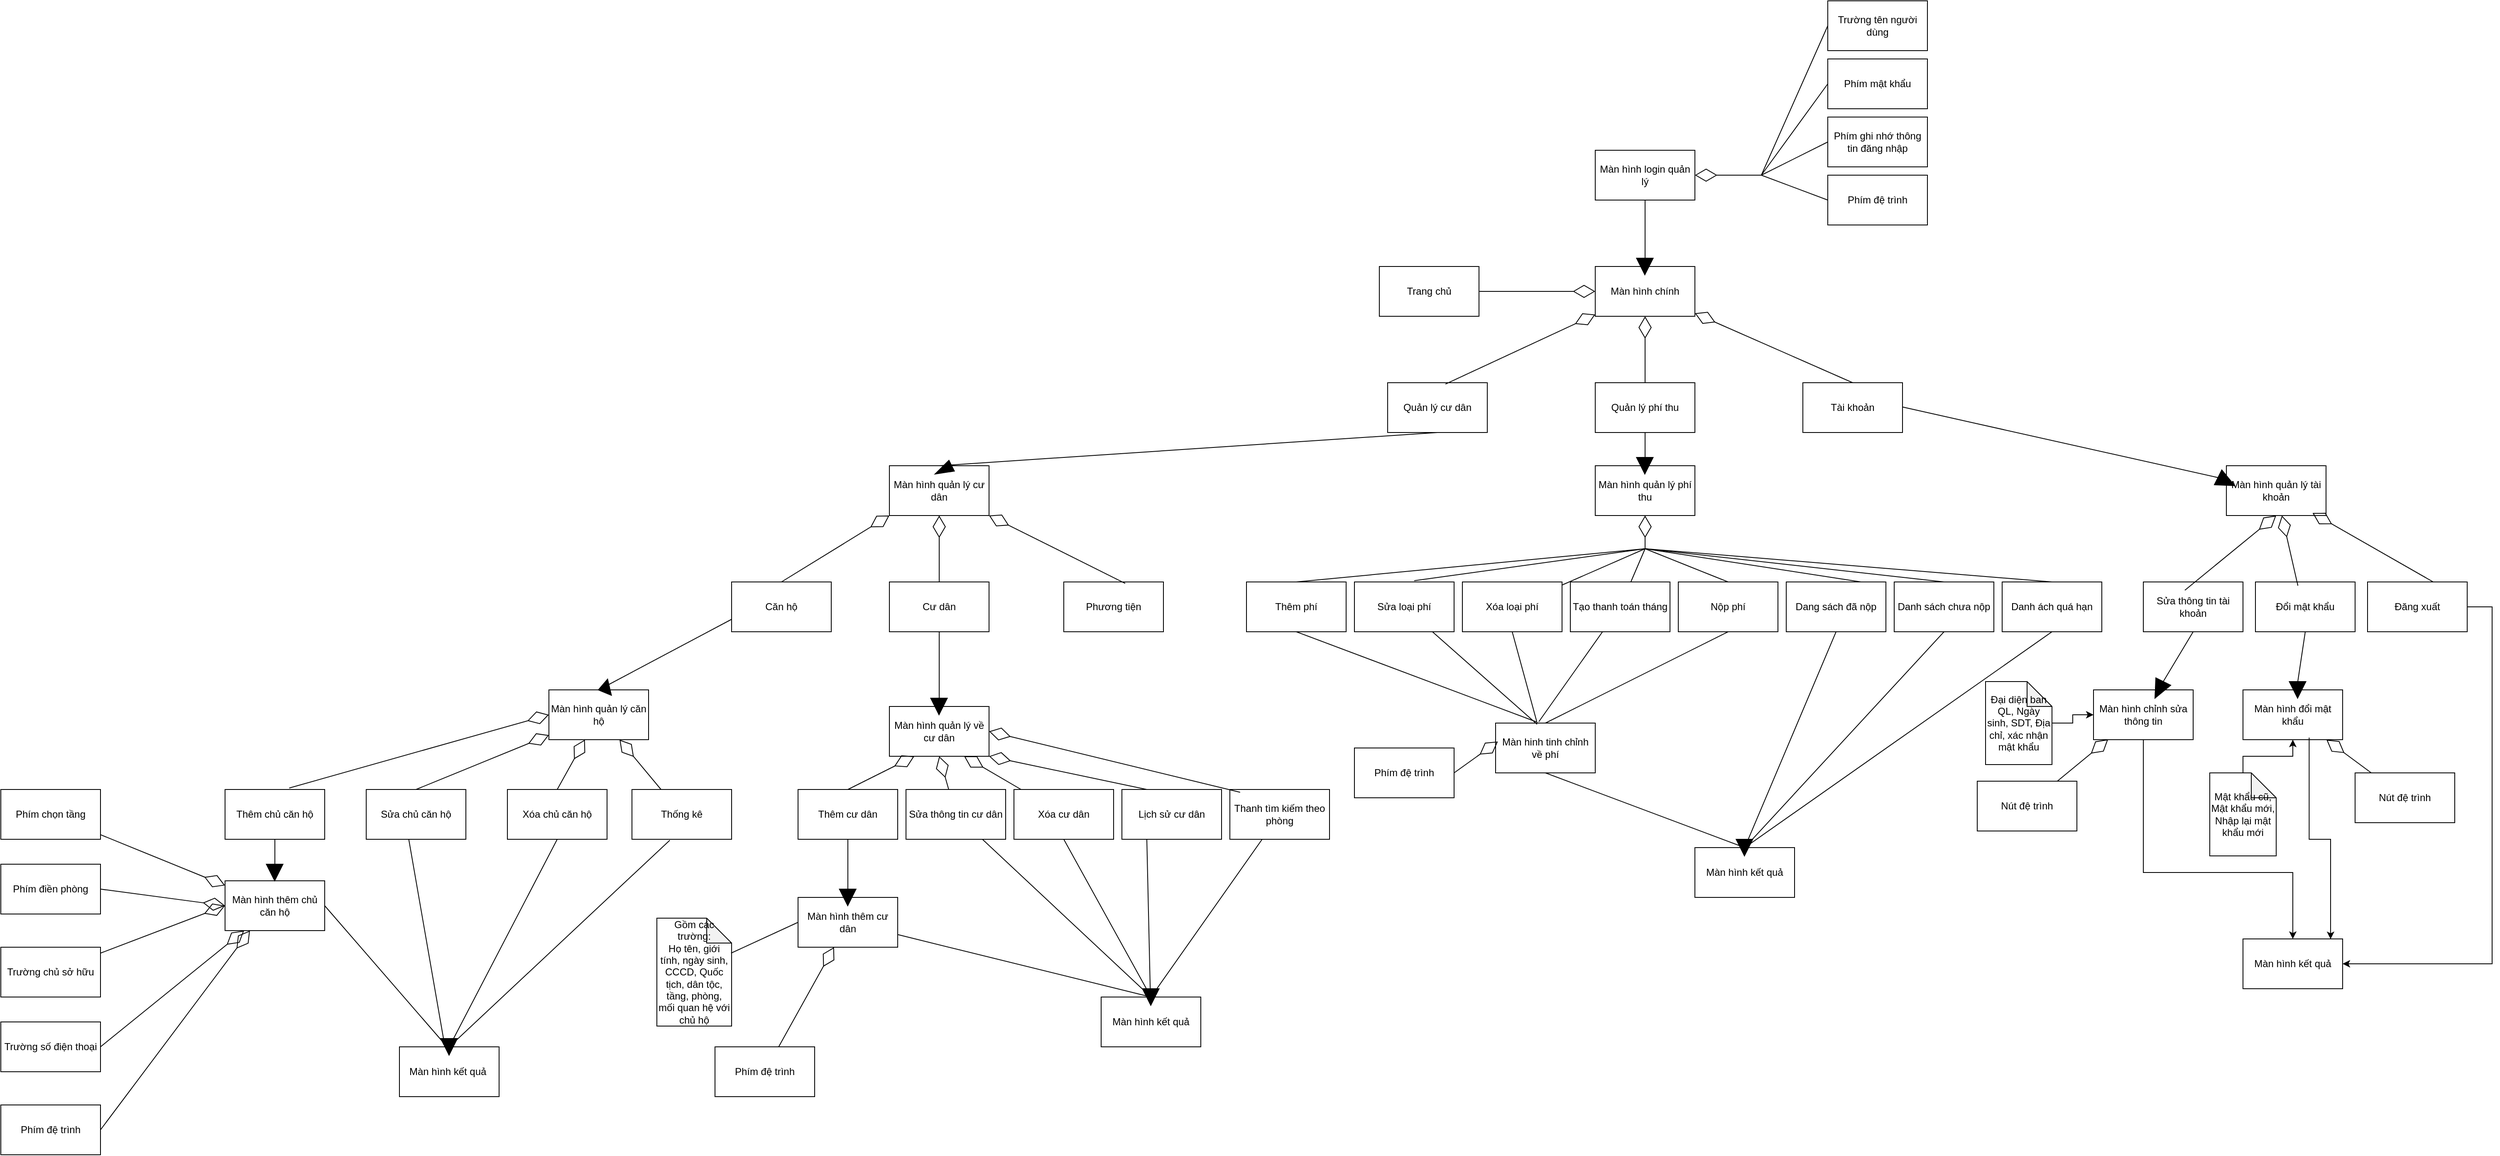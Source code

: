 <mxfile version="25.0.1">
  <diagram name="Page-1" id="_yQg8-YGSPji1siLad5q">
    <mxGraphModel dx="5110" dy="1970" grid="1" gridSize="10" guides="1" tooltips="1" connect="1" arrows="1" fold="1" page="1" pageScale="1" pageWidth="850" pageHeight="1100" math="0" shadow="0">
      <root>
        <mxCell id="0" />
        <mxCell id="1" parent="0" />
        <mxCell id="z3CWTd6XupPuIermQgRI-1" value="Màn hình login quản lý" style="rounded=0;whiteSpace=wrap;html=1;" parent="1" vertex="1">
          <mxGeometry x="360" y="260" width="120" height="60" as="geometry" />
        </mxCell>
        <mxCell id="z3CWTd6XupPuIermQgRI-2" value="" style="endArrow=diamondThin;endFill=0;endSize=24;html=1;rounded=0;entryX=1;entryY=0.5;entryDx=0;entryDy=0;" parent="1" target="z3CWTd6XupPuIermQgRI-1" edge="1">
          <mxGeometry width="160" relative="1" as="geometry">
            <mxPoint x="560" y="290" as="sourcePoint" />
            <mxPoint x="630" y="200" as="targetPoint" />
          </mxGeometry>
        </mxCell>
        <mxCell id="z3CWTd6XupPuIermQgRI-7" value="Trường tên người dùng" style="rounded=0;whiteSpace=wrap;html=1;" parent="1" vertex="1">
          <mxGeometry x="640" y="80" width="120" height="60" as="geometry" />
        </mxCell>
        <mxCell id="z3CWTd6XupPuIermQgRI-8" value="Phím mật khẩu" style="rounded=0;whiteSpace=wrap;html=1;" parent="1" vertex="1">
          <mxGeometry x="640" y="150" width="120" height="60" as="geometry" />
        </mxCell>
        <mxCell id="z3CWTd6XupPuIermQgRI-9" value="Phím ghi nhớ thông tin đăng nhập" style="rounded=0;whiteSpace=wrap;html=1;" parent="1" vertex="1">
          <mxGeometry x="640" y="220" width="120" height="60" as="geometry" />
        </mxCell>
        <mxCell id="z3CWTd6XupPuIermQgRI-10" value="Phím đệ trình" style="rounded=0;whiteSpace=wrap;html=1;" parent="1" vertex="1">
          <mxGeometry x="640" y="290" width="120" height="60" as="geometry" />
        </mxCell>
        <mxCell id="z3CWTd6XupPuIermQgRI-15" value="" style="endArrow=none;html=1;rounded=0;entryX=0;entryY=0.5;entryDx=0;entryDy=0;" parent="1" target="z3CWTd6XupPuIermQgRI-8" edge="1">
          <mxGeometry relative="1" as="geometry">
            <mxPoint x="560" y="290" as="sourcePoint" />
            <mxPoint x="550" y="240" as="targetPoint" />
          </mxGeometry>
        </mxCell>
        <mxCell id="z3CWTd6XupPuIermQgRI-16" value="" style="endArrow=none;html=1;rounded=0;entryX=0;entryY=0.5;entryDx=0;entryDy=0;" parent="1" target="z3CWTd6XupPuIermQgRI-7" edge="1">
          <mxGeometry relative="1" as="geometry">
            <mxPoint x="560" y="290" as="sourcePoint" />
            <mxPoint x="600" y="169.5" as="targetPoint" />
          </mxGeometry>
        </mxCell>
        <mxCell id="z3CWTd6XupPuIermQgRI-17" value="" style="endArrow=none;html=1;rounded=0;entryX=0;entryY=0.5;entryDx=0;entryDy=0;" parent="1" target="z3CWTd6XupPuIermQgRI-9" edge="1">
          <mxGeometry relative="1" as="geometry">
            <mxPoint x="560" y="290" as="sourcePoint" />
            <mxPoint x="200" y="99.5" as="targetPoint" />
          </mxGeometry>
        </mxCell>
        <mxCell id="z3CWTd6XupPuIermQgRI-18" value="" style="endArrow=none;html=1;rounded=0;entryX=0;entryY=0.5;entryDx=0;entryDy=0;" parent="1" target="z3CWTd6XupPuIermQgRI-10" edge="1">
          <mxGeometry relative="1" as="geometry">
            <mxPoint x="560" y="290" as="sourcePoint" />
            <mxPoint x="210" y="109.5" as="targetPoint" />
          </mxGeometry>
        </mxCell>
        <mxCell id="z3CWTd6XupPuIermQgRI-19" value="Màn hình chính" style="rounded=0;whiteSpace=wrap;html=1;" parent="1" vertex="1">
          <mxGeometry x="360" y="400" width="120" height="60" as="geometry" />
        </mxCell>
        <mxCell id="z3CWTd6XupPuIermQgRI-20" value="" style="endArrow=none;html=1;rounded=0;entryX=0.5;entryY=0;entryDx=0;entryDy=0;exitX=0.5;exitY=1;exitDx=0;exitDy=0;" parent="1" source="z3CWTd6XupPuIermQgRI-1" target="z3CWTd6XupPuIermQgRI-19" edge="1">
          <mxGeometry relative="1" as="geometry">
            <mxPoint x="20" y="79.5" as="sourcePoint" />
            <mxPoint x="180" y="79.5" as="targetPoint" />
          </mxGeometry>
        </mxCell>
        <mxCell id="z3CWTd6XupPuIermQgRI-21" value="" style="shape=mxgraph.arrows2.wedgeArrow;html=1;bendable=0;startWidth=10;fillColor=strokeColor;defaultFillColor=invert;defaultGradientColor=invert;rounded=0;entryX=0.333;entryY=0;entryDx=0;entryDy=0;entryPerimeter=0;" parent="1" edge="1">
          <mxGeometry width="100" height="100" relative="1" as="geometry">
            <mxPoint x="419.74" y="390" as="sourcePoint" />
            <mxPoint x="419.7" y="410.0" as="targetPoint" />
          </mxGeometry>
        </mxCell>
        <mxCell id="z3CWTd6XupPuIermQgRI-23" value="Quản lý cư dân" style="rounded=0;whiteSpace=wrap;html=1;" parent="1" vertex="1">
          <mxGeometry x="110" y="540" width="120" height="60" as="geometry" />
        </mxCell>
        <mxCell id="z3CWTd6XupPuIermQgRI-24" value="Quản lý phí thu" style="rounded=0;whiteSpace=wrap;html=1;" parent="1" vertex="1">
          <mxGeometry x="360" y="540" width="120" height="60" as="geometry" />
        </mxCell>
        <mxCell id="z3CWTd6XupPuIermQgRI-25" value="Trang chủ" style="rounded=0;whiteSpace=wrap;html=1;" parent="1" vertex="1">
          <mxGeometry x="100" y="400" width="120" height="60" as="geometry" />
        </mxCell>
        <mxCell id="z3CWTd6XupPuIermQgRI-26" value="Tài khoản" style="rounded=0;whiteSpace=wrap;html=1;" parent="1" vertex="1">
          <mxGeometry x="610" y="540" width="120" height="60" as="geometry" />
        </mxCell>
        <mxCell id="z3CWTd6XupPuIermQgRI-27" value="" style="endArrow=diamondThin;endFill=0;endSize=24;html=1;rounded=0;exitX=0.5;exitY=0;exitDx=0;exitDy=0;" parent="1" source="z3CWTd6XupPuIermQgRI-26" target="z3CWTd6XupPuIermQgRI-19" edge="1">
          <mxGeometry width="160" relative="1" as="geometry">
            <mxPoint x="280" y="300" as="sourcePoint" />
            <mxPoint x="200" y="300" as="targetPoint" />
          </mxGeometry>
        </mxCell>
        <mxCell id="z3CWTd6XupPuIermQgRI-28" value="" style="endArrow=diamondThin;endFill=0;endSize=24;html=1;rounded=0;" parent="1" source="z3CWTd6XupPuIermQgRI-24" target="z3CWTd6XupPuIermQgRI-19" edge="1">
          <mxGeometry width="160" relative="1" as="geometry">
            <mxPoint x="310" y="330" as="sourcePoint" />
            <mxPoint x="230" y="330" as="targetPoint" />
          </mxGeometry>
        </mxCell>
        <mxCell id="z3CWTd6XupPuIermQgRI-29" value="" style="endArrow=diamondThin;endFill=0;endSize=24;html=1;rounded=0;exitX=0.58;exitY=0.028;exitDx=0;exitDy=0;exitPerimeter=0;" parent="1" source="z3CWTd6XupPuIermQgRI-23" target="z3CWTd6XupPuIermQgRI-19" edge="1">
          <mxGeometry width="160" relative="1" as="geometry">
            <mxPoint x="350" y="500" as="sourcePoint" />
            <mxPoint x="270" y="500" as="targetPoint" />
          </mxGeometry>
        </mxCell>
        <mxCell id="z3CWTd6XupPuIermQgRI-30" value="" style="endArrow=diamondThin;endFill=0;endSize=24;html=1;rounded=0;entryX=0;entryY=0.5;entryDx=0;entryDy=0;exitX=1;exitY=0.5;exitDx=0;exitDy=0;" parent="1" source="z3CWTd6XupPuIermQgRI-25" target="z3CWTd6XupPuIermQgRI-19" edge="1">
          <mxGeometry width="160" relative="1" as="geometry">
            <mxPoint x="310" y="330" as="sourcePoint" />
            <mxPoint x="230" y="330" as="targetPoint" />
          </mxGeometry>
        </mxCell>
        <mxCell id="z3CWTd6XupPuIermQgRI-32" value="Màn hình quản lý cư dân" style="rounded=0;whiteSpace=wrap;html=1;" parent="1" vertex="1">
          <mxGeometry x="-490" y="640" width="120" height="60" as="geometry" />
        </mxCell>
        <mxCell id="z3CWTd6XupPuIermQgRI-33" value="Căn hộ" style="rounded=0;whiteSpace=wrap;html=1;" parent="1" vertex="1">
          <mxGeometry x="-680" y="780" width="120" height="60" as="geometry" />
        </mxCell>
        <mxCell id="z3CWTd6XupPuIermQgRI-34" value="" style="endArrow=none;html=1;rounded=0;exitX=0.5;exitY=1;exitDx=0;exitDy=0;entryX=0.5;entryY=0;entryDx=0;entryDy=0;" parent="1" source="z3CWTd6XupPuIermQgRI-23" target="z3CWTd6XupPuIermQgRI-32" edge="1">
          <mxGeometry relative="1" as="geometry">
            <mxPoint x="240" y="650" as="sourcePoint" />
            <mxPoint x="400" y="650" as="targetPoint" />
          </mxGeometry>
        </mxCell>
        <mxCell id="z3CWTd6XupPuIermQgRI-36" value="Cư dân" style="rounded=0;whiteSpace=wrap;html=1;" parent="1" vertex="1">
          <mxGeometry x="-490" y="780" width="120" height="60" as="geometry" />
        </mxCell>
        <mxCell id="z3CWTd6XupPuIermQgRI-37" value="Phương tiện" style="rounded=0;whiteSpace=wrap;html=1;" parent="1" vertex="1">
          <mxGeometry x="-280" y="780" width="120" height="60" as="geometry" />
        </mxCell>
        <mxCell id="z3CWTd6XupPuIermQgRI-38" value="" style="endArrow=diamondThin;endFill=0;endSize=24;html=1;rounded=0;entryX=0;entryY=1;entryDx=0;entryDy=0;exitX=0.5;exitY=0;exitDx=0;exitDy=0;" parent="1" source="z3CWTd6XupPuIermQgRI-33" target="z3CWTd6XupPuIermQgRI-32" edge="1">
          <mxGeometry width="160" relative="1" as="geometry">
            <mxPoint x="-540" y="710" as="sourcePoint" />
            <mxPoint x="-620" y="710" as="targetPoint" />
          </mxGeometry>
        </mxCell>
        <mxCell id="z3CWTd6XupPuIermQgRI-39" value="" style="endArrow=diamondThin;endFill=0;endSize=24;html=1;rounded=0;entryX=0.5;entryY=1;entryDx=0;entryDy=0;exitX=0.5;exitY=0;exitDx=0;exitDy=0;" parent="1" source="z3CWTd6XupPuIermQgRI-36" target="z3CWTd6XupPuIermQgRI-32" edge="1">
          <mxGeometry width="160" relative="1" as="geometry">
            <mxPoint x="-500" y="740" as="sourcePoint" />
            <mxPoint x="-580" y="740" as="targetPoint" />
          </mxGeometry>
        </mxCell>
        <mxCell id="z3CWTd6XupPuIermQgRI-40" value="" style="endArrow=diamondThin;endFill=0;endSize=24;html=1;rounded=0;exitX=0.617;exitY=0.03;exitDx=0;exitDy=0;exitPerimeter=0;" parent="1" source="z3CWTd6XupPuIermQgRI-37" target="z3CWTd6XupPuIermQgRI-32" edge="1">
          <mxGeometry width="160" relative="1" as="geometry">
            <mxPoint x="-250" y="740" as="sourcePoint" />
            <mxPoint x="-330" y="740" as="targetPoint" />
          </mxGeometry>
        </mxCell>
        <mxCell id="z3CWTd6XupPuIermQgRI-41" value="" style="shape=mxgraph.arrows2.wedgeArrow;html=1;bendable=0;startWidth=7.273;fillColor=strokeColor;defaultFillColor=invert;defaultGradientColor=invert;rounded=0;entryX=0.333;entryY=0;entryDx=0;entryDy=0;entryPerimeter=0;" parent="1" edge="1">
          <mxGeometry width="100" height="100" relative="1" as="geometry">
            <mxPoint x="-415" y="640" as="sourcePoint" />
            <mxPoint x="-435" y="650" as="targetPoint" />
          </mxGeometry>
        </mxCell>
        <mxCell id="z3CWTd6XupPuIermQgRI-42" value="Màn hình quản lý căn hộ" style="rounded=0;whiteSpace=wrap;html=1;" parent="1" vertex="1">
          <mxGeometry x="-900" y="910" width="120" height="60" as="geometry" />
        </mxCell>
        <mxCell id="z3CWTd6XupPuIermQgRI-43" value="" style="endArrow=none;html=1;rounded=0;entryX=0;entryY=0.75;entryDx=0;entryDy=0;exitX=0.5;exitY=0;exitDx=0;exitDy=0;" parent="1" source="z3CWTd6XupPuIermQgRI-42" target="z3CWTd6XupPuIermQgRI-33" edge="1">
          <mxGeometry relative="1" as="geometry">
            <mxPoint x="-900" y="850" as="sourcePoint" />
            <mxPoint x="-740" y="850" as="targetPoint" />
          </mxGeometry>
        </mxCell>
        <mxCell id="z3CWTd6XupPuIermQgRI-44" value="" style="shape=mxgraph.arrows2.wedgeArrow;html=1;bendable=0;startWidth=10;fillColor=strokeColor;defaultFillColor=invert;defaultGradientColor=invert;rounded=0;entryX=0.333;entryY=0;entryDx=0;entryDy=0;entryPerimeter=0;exitX=0.608;exitY=-0.053;exitDx=0;exitDy=0;exitPerimeter=0;" parent="1" edge="1" source="z3CWTd6XupPuIermQgRI-42">
          <mxGeometry width="100" height="100" relative="1" as="geometry">
            <mxPoint x="-830" y="900" as="sourcePoint" />
            <mxPoint x="-840.48" y="910" as="targetPoint" />
          </mxGeometry>
        </mxCell>
        <mxCell id="z3CWTd6XupPuIermQgRI-45" value="Thêm chủ căn hộ" style="rounded=0;whiteSpace=wrap;html=1;" parent="1" vertex="1">
          <mxGeometry x="-1290" y="1030" width="120" height="60" as="geometry" />
        </mxCell>
        <mxCell id="z3CWTd6XupPuIermQgRI-46" value="Sửa chủ căn hộ" style="rounded=0;whiteSpace=wrap;html=1;" parent="1" vertex="1">
          <mxGeometry x="-1120" y="1030" width="120" height="60" as="geometry" />
        </mxCell>
        <mxCell id="z3CWTd6XupPuIermQgRI-47" value="Xóa chủ căn hộ" style="rounded=0;whiteSpace=wrap;html=1;" parent="1" vertex="1">
          <mxGeometry x="-950" y="1030" width="120" height="60" as="geometry" />
        </mxCell>
        <mxCell id="z3CWTd6XupPuIermQgRI-48" value="Thống kê" style="rounded=0;whiteSpace=wrap;html=1;" parent="1" vertex="1">
          <mxGeometry x="-800" y="1030" width="120" height="60" as="geometry" />
        </mxCell>
        <mxCell id="z3CWTd6XupPuIermQgRI-49" value="" style="endArrow=diamondThin;endFill=0;endSize=24;html=1;rounded=0;" parent="1" source="z3CWTd6XupPuIermQgRI-48" target="z3CWTd6XupPuIermQgRI-42" edge="1">
          <mxGeometry width="160" relative="1" as="geometry">
            <mxPoint x="-960" y="820" as="sourcePoint" />
            <mxPoint x="-1040" y="820" as="targetPoint" />
          </mxGeometry>
        </mxCell>
        <mxCell id="z3CWTd6XupPuIermQgRI-50" value="" style="endArrow=diamondThin;endFill=0;endSize=24;html=1;rounded=0;exitX=0.5;exitY=0;exitDx=0;exitDy=0;" parent="1" source="z3CWTd6XupPuIermQgRI-47" target="z3CWTd6XupPuIermQgRI-42" edge="1">
          <mxGeometry width="160" relative="1" as="geometry">
            <mxPoint x="-950" y="830" as="sourcePoint" />
            <mxPoint x="-1030" y="830" as="targetPoint" />
          </mxGeometry>
        </mxCell>
        <mxCell id="z3CWTd6XupPuIermQgRI-51" value="" style="endArrow=diamondThin;endFill=0;endSize=24;html=1;rounded=0;exitX=0.5;exitY=0;exitDx=0;exitDy=0;" parent="1" source="z3CWTd6XupPuIermQgRI-46" target="z3CWTd6XupPuIermQgRI-42" edge="1">
          <mxGeometry width="160" relative="1" as="geometry">
            <mxPoint x="-940" y="840" as="sourcePoint" />
            <mxPoint x="-1000" y="880" as="targetPoint" />
          </mxGeometry>
        </mxCell>
        <mxCell id="z3CWTd6XupPuIermQgRI-52" value="" style="endArrow=diamondThin;endFill=0;endSize=24;html=1;rounded=0;entryX=0;entryY=0.5;entryDx=0;entryDy=0;exitX=0.644;exitY=-0.029;exitDx=0;exitDy=0;exitPerimeter=0;" parent="1" source="z3CWTd6XupPuIermQgRI-45" target="z3CWTd6XupPuIermQgRI-42" edge="1">
          <mxGeometry width="160" relative="1" as="geometry">
            <mxPoint x="-930" y="850" as="sourcePoint" />
            <mxPoint x="-1010" y="850" as="targetPoint" />
          </mxGeometry>
        </mxCell>
        <mxCell id="z3CWTd6XupPuIermQgRI-53" value="Màn hình kết quả&amp;nbsp;" style="rounded=0;whiteSpace=wrap;html=1;" parent="1" vertex="1">
          <mxGeometry x="-1080" y="1340" width="120" height="60" as="geometry" />
        </mxCell>
        <mxCell id="z3CWTd6XupPuIermQgRI-54" value="Màn hình thêm chủ căn hộ" style="rounded=0;whiteSpace=wrap;html=1;" parent="1" vertex="1">
          <mxGeometry x="-1290" y="1140" width="120" height="60" as="geometry" />
        </mxCell>
        <mxCell id="z3CWTd6XupPuIermQgRI-55" value="" style="endArrow=none;html=1;rounded=0;entryX=0.5;entryY=0;entryDx=0;entryDy=0;exitX=0.5;exitY=1;exitDx=0;exitDy=0;" parent="1" source="z3CWTd6XupPuIermQgRI-45" target="z3CWTd6XupPuIermQgRI-54" edge="1">
          <mxGeometry relative="1" as="geometry">
            <mxPoint x="-1510" y="1050" as="sourcePoint" />
            <mxPoint x="-1350" y="1050" as="targetPoint" />
          </mxGeometry>
        </mxCell>
        <mxCell id="z3CWTd6XupPuIermQgRI-56" value="" style="shape=mxgraph.arrows2.wedgeArrow;html=1;bendable=0;startWidth=10;fillColor=strokeColor;defaultFillColor=invert;defaultGradientColor=invert;rounded=0;entryX=0.333;entryY=0;entryDx=0;entryDy=0;entryPerimeter=0;" parent="1" edge="1">
          <mxGeometry width="100" height="100" relative="1" as="geometry">
            <mxPoint x="-1230.25" y="1120" as="sourcePoint" />
            <mxPoint x="-1230.25" y="1140" as="targetPoint" />
          </mxGeometry>
        </mxCell>
        <mxCell id="z3CWTd6XupPuIermQgRI-57" value="Phím điền phòng" style="rounded=0;whiteSpace=wrap;html=1;" parent="1" vertex="1">
          <mxGeometry x="-1560" y="1120" width="120" height="60" as="geometry" />
        </mxCell>
        <mxCell id="z3CWTd6XupPuIermQgRI-58" value="Trường chủ sở hữu" style="rounded=0;whiteSpace=wrap;html=1;" parent="1" vertex="1">
          <mxGeometry x="-1560" y="1220" width="120" height="60" as="geometry" />
        </mxCell>
        <mxCell id="z3CWTd6XupPuIermQgRI-59" value="Phím chọn tầng" style="rounded=0;whiteSpace=wrap;html=1;" parent="1" vertex="1">
          <mxGeometry x="-1560" y="1030" width="120" height="60" as="geometry" />
        </mxCell>
        <mxCell id="z3CWTd6XupPuIermQgRI-60" value="Trường số điện thoại" style="rounded=0;whiteSpace=wrap;html=1;" parent="1" vertex="1">
          <mxGeometry x="-1560" y="1310" width="120" height="60" as="geometry" />
        </mxCell>
        <mxCell id="z3CWTd6XupPuIermQgRI-61" value="" style="endArrow=diamondThin;endFill=0;endSize=24;html=1;rounded=0;exitX=1;exitY=0.5;exitDx=0;exitDy=0;" parent="1" source="z3CWTd6XupPuIermQgRI-60" target="z3CWTd6XupPuIermQgRI-54" edge="1">
          <mxGeometry width="160" relative="1" as="geometry">
            <mxPoint x="-1290" y="920" as="sourcePoint" />
            <mxPoint x="-1370" y="920" as="targetPoint" />
          </mxGeometry>
        </mxCell>
        <mxCell id="z3CWTd6XupPuIermQgRI-62" value="" style="endArrow=diamondThin;endFill=0;endSize=24;html=1;rounded=0;entryX=0;entryY=0.5;entryDx=0;entryDy=0;" parent="1" source="z3CWTd6XupPuIermQgRI-58" target="z3CWTd6XupPuIermQgRI-54" edge="1">
          <mxGeometry width="160" relative="1" as="geometry">
            <mxPoint x="-1280" y="930" as="sourcePoint" />
            <mxPoint x="-1360" y="930" as="targetPoint" />
          </mxGeometry>
        </mxCell>
        <mxCell id="z3CWTd6XupPuIermQgRI-63" value="" style="endArrow=diamondThin;endFill=0;endSize=24;html=1;rounded=0;entryX=0;entryY=0.5;entryDx=0;entryDy=0;exitX=1;exitY=0.5;exitDx=0;exitDy=0;" parent="1" source="z3CWTd6XupPuIermQgRI-57" target="z3CWTd6XupPuIermQgRI-54" edge="1">
          <mxGeometry width="160" relative="1" as="geometry">
            <mxPoint x="-1270" y="940" as="sourcePoint" />
            <mxPoint x="-1350" y="940" as="targetPoint" />
          </mxGeometry>
        </mxCell>
        <mxCell id="z3CWTd6XupPuIermQgRI-64" value="" style="endArrow=diamondThin;endFill=0;endSize=24;html=1;rounded=0;" parent="1" source="z3CWTd6XupPuIermQgRI-59" target="z3CWTd6XupPuIermQgRI-54" edge="1">
          <mxGeometry width="160" relative="1" as="geometry">
            <mxPoint x="-1260" y="950" as="sourcePoint" />
            <mxPoint x="-1340" y="950" as="targetPoint" />
          </mxGeometry>
        </mxCell>
        <mxCell id="z3CWTd6XupPuIermQgRI-65" value="Phím đệ trình" style="rounded=0;whiteSpace=wrap;html=1;" parent="1" vertex="1">
          <mxGeometry x="-1560" y="1410" width="120" height="60" as="geometry" />
        </mxCell>
        <mxCell id="z3CWTd6XupPuIermQgRI-66" value="" style="endArrow=diamondThin;endFill=0;endSize=24;html=1;rounded=0;exitX=1;exitY=0.5;exitDx=0;exitDy=0;entryX=0.25;entryY=1;entryDx=0;entryDy=0;" parent="1" source="z3CWTd6XupPuIermQgRI-65" target="z3CWTd6XupPuIermQgRI-54" edge="1">
          <mxGeometry width="160" relative="1" as="geometry">
            <mxPoint x="-1430" y="1350" as="sourcePoint" />
            <mxPoint x="-1257" y="1210" as="targetPoint" />
          </mxGeometry>
        </mxCell>
        <mxCell id="z3CWTd6XupPuIermQgRI-67" value="" style="endArrow=none;html=1;rounded=0;exitX=1;exitY=0.5;exitDx=0;exitDy=0;" parent="1" source="z3CWTd6XupPuIermQgRI-54" edge="1">
          <mxGeometry relative="1" as="geometry">
            <mxPoint x="-1280" y="1300" as="sourcePoint" />
            <mxPoint x="-1020" y="1343" as="targetPoint" />
          </mxGeometry>
        </mxCell>
        <mxCell id="z3CWTd6XupPuIermQgRI-68" value="" style="endArrow=none;html=1;rounded=0;exitX=0.427;exitY=1;exitDx=0;exitDy=0;exitPerimeter=0;" parent="1" source="z3CWTd6XupPuIermQgRI-46" target="z3CWTd6XupPuIermQgRI-53" edge="1">
          <mxGeometry relative="1" as="geometry">
            <mxPoint x="-1270" y="1310" as="sourcePoint" />
            <mxPoint x="-1110" y="1310" as="targetPoint" />
          </mxGeometry>
        </mxCell>
        <mxCell id="z3CWTd6XupPuIermQgRI-69" value="" style="endArrow=none;html=1;rounded=0;exitX=0.5;exitY=1;exitDx=0;exitDy=0;entryX=0.5;entryY=0;entryDx=0;entryDy=0;" parent="1" source="z3CWTd6XupPuIermQgRI-47" target="z3CWTd6XupPuIermQgRI-53" edge="1">
          <mxGeometry relative="1" as="geometry">
            <mxPoint x="-1260" y="1320" as="sourcePoint" />
            <mxPoint x="-1020" y="1320" as="targetPoint" />
          </mxGeometry>
        </mxCell>
        <mxCell id="z3CWTd6XupPuIermQgRI-70" value="" style="endArrow=none;html=1;rounded=0;exitX=0.38;exitY=1.019;exitDx=0;exitDy=0;exitPerimeter=0;entryX=0.5;entryY=0;entryDx=0;entryDy=0;" parent="1" source="z3CWTd6XupPuIermQgRI-48" target="z3CWTd6XupPuIermQgRI-53" edge="1">
          <mxGeometry relative="1" as="geometry">
            <mxPoint x="-1250" y="1330" as="sourcePoint" />
            <mxPoint x="-1090" y="1330" as="targetPoint" />
          </mxGeometry>
        </mxCell>
        <mxCell id="z3CWTd6XupPuIermQgRI-73" value="" style="shape=mxgraph.arrows2.wedgeArrow;html=1;bendable=0;startWidth=10;fillColor=strokeColor;defaultFillColor=invert;defaultGradientColor=invert;rounded=0;entryX=0.333;entryY=0;entryDx=0;entryDy=0;entryPerimeter=0;" parent="1" edge="1">
          <mxGeometry width="100" height="100" relative="1" as="geometry">
            <mxPoint x="-1020.25" y="1330" as="sourcePoint" />
            <mxPoint x="-1020.25" y="1350" as="targetPoint" />
          </mxGeometry>
        </mxCell>
        <mxCell id="z3CWTd6XupPuIermQgRI-74" value="Màn hình quản lý về cư dân" style="rounded=0;whiteSpace=wrap;html=1;" parent="1" vertex="1">
          <mxGeometry x="-490" y="930" width="120" height="60" as="geometry" />
        </mxCell>
        <mxCell id="z3CWTd6XupPuIermQgRI-75" value="" style="endArrow=none;html=1;rounded=0;entryX=0.5;entryY=1;entryDx=0;entryDy=0;" parent="1" source="z3CWTd6XupPuIermQgRI-74" target="z3CWTd6XupPuIermQgRI-36" edge="1">
          <mxGeometry relative="1" as="geometry">
            <mxPoint x="-830" y="920" as="sourcePoint" />
            <mxPoint x="-670" y="835" as="targetPoint" />
          </mxGeometry>
        </mxCell>
        <mxCell id="z3CWTd6XupPuIermQgRI-76" value="" style="shape=mxgraph.arrows2.wedgeArrow;html=1;bendable=0;startWidth=10;fillColor=strokeColor;defaultFillColor=invert;defaultGradientColor=invert;rounded=0;entryX=0.333;entryY=0;entryDx=0;entryDy=0;entryPerimeter=0;" parent="1" edge="1">
          <mxGeometry width="100" height="100" relative="1" as="geometry">
            <mxPoint x="-430.25" y="920" as="sourcePoint" />
            <mxPoint x="-430.25" y="940" as="targetPoint" />
          </mxGeometry>
        </mxCell>
        <mxCell id="z3CWTd6XupPuIermQgRI-78" value="Thêm cư dân" style="rounded=0;whiteSpace=wrap;html=1;" parent="1" vertex="1">
          <mxGeometry x="-600" y="1030" width="120" height="60" as="geometry" />
        </mxCell>
        <mxCell id="z3CWTd6XupPuIermQgRI-79" value="Sửa thông tin cư dân" style="rounded=0;whiteSpace=wrap;html=1;" parent="1" vertex="1">
          <mxGeometry x="-470" y="1030" width="120" height="60" as="geometry" />
        </mxCell>
        <mxCell id="z3CWTd6XupPuIermQgRI-80" value="Màn hình kết quả" style="rounded=0;whiteSpace=wrap;html=1;" parent="1" vertex="1">
          <mxGeometry x="-235" y="1280" width="120" height="60" as="geometry" />
        </mxCell>
        <mxCell id="z3CWTd6XupPuIermQgRI-81" value="Thanh tìm kiếm theo phòng" style="rounded=0;whiteSpace=wrap;html=1;" parent="1" vertex="1">
          <mxGeometry x="-80" y="1030" width="120" height="60" as="geometry" />
        </mxCell>
        <mxCell id="z3CWTd6XupPuIermQgRI-82" value="Lịch sử cư dân" style="rounded=0;whiteSpace=wrap;html=1;" parent="1" vertex="1">
          <mxGeometry x="-210" y="1030" width="120" height="60" as="geometry" />
        </mxCell>
        <mxCell id="z3CWTd6XupPuIermQgRI-83" value="Xóa cư dân" style="rounded=0;whiteSpace=wrap;html=1;" parent="1" vertex="1">
          <mxGeometry x="-340" y="1030" width="120" height="60" as="geometry" />
        </mxCell>
        <mxCell id="z3CWTd6XupPuIermQgRI-84" value="" style="endArrow=diamondThin;endFill=0;endSize=24;html=1;rounded=0;entryX=1;entryY=0.5;entryDx=0;entryDy=0;exitX=0.103;exitY=0.056;exitDx=0;exitDy=0;exitPerimeter=0;" parent="1" source="z3CWTd6XupPuIermQgRI-81" target="z3CWTd6XupPuIermQgRI-74" edge="1">
          <mxGeometry width="160" relative="1" as="geometry">
            <mxPoint x="-70" y="980" as="sourcePoint" />
            <mxPoint x="-120" y="920" as="targetPoint" />
          </mxGeometry>
        </mxCell>
        <mxCell id="z3CWTd6XupPuIermQgRI-85" value="" style="endArrow=diamondThin;endFill=0;endSize=24;html=1;rounded=0;entryX=1;entryY=1;entryDx=0;entryDy=0;exitX=0.25;exitY=0;exitDx=0;exitDy=0;" parent="1" source="z3CWTd6XupPuIermQgRI-82" target="z3CWTd6XupPuIermQgRI-74" edge="1">
          <mxGeometry width="160" relative="1" as="geometry">
            <mxPoint x="-60" y="990" as="sourcePoint" />
            <mxPoint x="-110" y="930" as="targetPoint" />
          </mxGeometry>
        </mxCell>
        <mxCell id="z3CWTd6XupPuIermQgRI-86" value="" style="endArrow=diamondThin;endFill=0;endSize=24;html=1;rounded=0;entryX=0.75;entryY=1;entryDx=0;entryDy=0;" parent="1" source="z3CWTd6XupPuIermQgRI-83" target="z3CWTd6XupPuIermQgRI-74" edge="1">
          <mxGeometry width="160" relative="1" as="geometry">
            <mxPoint x="-50" y="1000" as="sourcePoint" />
            <mxPoint x="-100" y="940" as="targetPoint" />
          </mxGeometry>
        </mxCell>
        <mxCell id="z3CWTd6XupPuIermQgRI-87" value="" style="endArrow=diamondThin;endFill=0;endSize=24;html=1;rounded=0;entryX=0.5;entryY=1;entryDx=0;entryDy=0;" parent="1" source="z3CWTd6XupPuIermQgRI-79" target="z3CWTd6XupPuIermQgRI-74" edge="1">
          <mxGeometry width="160" relative="1" as="geometry">
            <mxPoint x="-40" y="1010" as="sourcePoint" />
            <mxPoint x="-90" y="950" as="targetPoint" />
          </mxGeometry>
        </mxCell>
        <mxCell id="z3CWTd6XupPuIermQgRI-88" value="" style="endArrow=diamondThin;endFill=0;endSize=24;html=1;rounded=0;entryX=0.25;entryY=1;entryDx=0;entryDy=0;exitX=0.5;exitY=0;exitDx=0;exitDy=0;" parent="1" source="z3CWTd6XupPuIermQgRI-78" target="z3CWTd6XupPuIermQgRI-74" edge="1">
          <mxGeometry width="160" relative="1" as="geometry">
            <mxPoint x="-30" y="1020" as="sourcePoint" />
            <mxPoint x="-80" y="960" as="targetPoint" />
          </mxGeometry>
        </mxCell>
        <mxCell id="z3CWTd6XupPuIermQgRI-89" value="Màn hình thêm cư dân" style="rounded=0;whiteSpace=wrap;html=1;" parent="1" vertex="1">
          <mxGeometry x="-600" y="1160" width="120" height="60" as="geometry" />
        </mxCell>
        <mxCell id="z3CWTd6XupPuIermQgRI-90" value="" style="endArrow=none;html=1;rounded=0;exitX=0.5;exitY=1;exitDx=0;exitDy=0;" parent="1" source="z3CWTd6XupPuIermQgRI-78" target="z3CWTd6XupPuIermQgRI-89" edge="1">
          <mxGeometry relative="1" as="geometry">
            <mxPoint x="-1220" y="1100" as="sourcePoint" />
            <mxPoint x="-1220" y="1150" as="targetPoint" />
          </mxGeometry>
        </mxCell>
        <mxCell id="z3CWTd6XupPuIermQgRI-91" value="" style="shape=mxgraph.arrows2.wedgeArrow;html=1;bendable=0;startWidth=10;fillColor=strokeColor;defaultFillColor=invert;defaultGradientColor=invert;rounded=0;entryX=0.333;entryY=0;entryDx=0;entryDy=0;entryPerimeter=0;" parent="1" edge="1">
          <mxGeometry width="100" height="100" relative="1" as="geometry">
            <mxPoint x="-540.18" y="1150" as="sourcePoint" />
            <mxPoint x="-540.18" y="1170" as="targetPoint" />
          </mxGeometry>
        </mxCell>
        <mxCell id="z3CWTd6XupPuIermQgRI-93" value="Gồm các trường:&lt;div&gt;Họ tên, giới tính, ngày sinh, CCCD, Quốc tịch, dân tộc, tầng, phòng, mối quan hệ với chủ hộ&lt;/div&gt;" style="shape=note;whiteSpace=wrap;html=1;backgroundOutline=1;darkOpacity=0.05;" parent="1" vertex="1">
          <mxGeometry x="-770" y="1185" width="90" height="130" as="geometry" />
        </mxCell>
        <mxCell id="z3CWTd6XupPuIermQgRI-94" value="" style="endArrow=none;html=1;rounded=0;exitX=0;exitY=0.5;exitDx=0;exitDy=0;entryX=0.993;entryY=0.324;entryDx=0;entryDy=0;entryPerimeter=0;" parent="1" source="z3CWTd6XupPuIermQgRI-89" target="z3CWTd6XupPuIermQgRI-93" edge="1">
          <mxGeometry relative="1" as="geometry">
            <mxPoint x="-530" y="1100" as="sourcePoint" />
            <mxPoint x="-530" y="1170" as="targetPoint" />
          </mxGeometry>
        </mxCell>
        <mxCell id="z3CWTd6XupPuIermQgRI-95" value="" style="endArrow=none;html=1;rounded=0;entryX=0.5;entryY=0;entryDx=0;entryDy=0;" parent="1" source="z3CWTd6XupPuIermQgRI-89" target="z3CWTd6XupPuIermQgRI-80" edge="1">
          <mxGeometry relative="1" as="geometry">
            <mxPoint x="-500" y="1245" as="sourcePoint" />
            <mxPoint x="-500" y="1315" as="targetPoint" />
          </mxGeometry>
        </mxCell>
        <mxCell id="z3CWTd6XupPuIermQgRI-96" value="" style="endArrow=none;html=1;rounded=0;entryX=0.5;entryY=0;entryDx=0;entryDy=0;" parent="1" source="z3CWTd6XupPuIermQgRI-79" target="z3CWTd6XupPuIermQgRI-80" edge="1">
          <mxGeometry relative="1" as="geometry">
            <mxPoint x="-340" y="1170" as="sourcePoint" />
            <mxPoint x="-340" y="1240" as="targetPoint" />
          </mxGeometry>
        </mxCell>
        <mxCell id="z3CWTd6XupPuIermQgRI-97" value="" style="endArrow=none;html=1;rounded=0;exitX=0.5;exitY=1;exitDx=0;exitDy=0;entryX=0.5;entryY=0;entryDx=0;entryDy=0;" parent="1" source="z3CWTd6XupPuIermQgRI-83" target="z3CWTd6XupPuIermQgRI-80" edge="1">
          <mxGeometry relative="1" as="geometry">
            <mxPoint x="-310" y="1235" as="sourcePoint" />
            <mxPoint x="-310" y="1305" as="targetPoint" />
          </mxGeometry>
        </mxCell>
        <mxCell id="z3CWTd6XupPuIermQgRI-98" value="" style="endArrow=none;html=1;rounded=0;exitX=0.25;exitY=1;exitDx=0;exitDy=0;" parent="1" source="z3CWTd6XupPuIermQgRI-82" target="z3CWTd6XupPuIermQgRI-80" edge="1">
          <mxGeometry relative="1" as="geometry">
            <mxPoint x="-300" y="1245" as="sourcePoint" />
            <mxPoint x="-300" y="1315" as="targetPoint" />
          </mxGeometry>
        </mxCell>
        <mxCell id="z3CWTd6XupPuIermQgRI-99" value="" style="endArrow=none;html=1;rounded=0;entryX=0.5;entryY=0;entryDx=0;entryDy=0;" parent="1" source="z3CWTd6XupPuIermQgRI-81" target="z3CWTd6XupPuIermQgRI-80" edge="1">
          <mxGeometry relative="1" as="geometry">
            <mxPoint x="-290" y="1255" as="sourcePoint" />
            <mxPoint x="-290" y="1325" as="targetPoint" />
          </mxGeometry>
        </mxCell>
        <mxCell id="z3CWTd6XupPuIermQgRI-101" value="Phím đệ trình" style="rounded=0;whiteSpace=wrap;html=1;" parent="1" vertex="1">
          <mxGeometry x="-700" y="1340" width="120" height="60" as="geometry" />
        </mxCell>
        <mxCell id="z3CWTd6XupPuIermQgRI-102" value="" style="endArrow=diamondThin;endFill=0;endSize=24;html=1;rounded=0;" parent="1" source="z3CWTd6XupPuIermQgRI-101" target="z3CWTd6XupPuIermQgRI-89" edge="1">
          <mxGeometry width="160" relative="1" as="geometry">
            <mxPoint x="-530" y="1040" as="sourcePoint" />
            <mxPoint x="-450" y="1000" as="targetPoint" />
          </mxGeometry>
        </mxCell>
        <mxCell id="z3CWTd6XupPuIermQgRI-103" value="" style="shape=mxgraph.arrows2.wedgeArrow;html=1;bendable=0;startWidth=10;fillColor=strokeColor;defaultFillColor=invert;defaultGradientColor=invert;rounded=0;entryX=0.333;entryY=0;entryDx=0;entryDy=0;entryPerimeter=0;" parent="1" edge="1">
          <mxGeometry width="100" height="100" relative="1" as="geometry">
            <mxPoint x="-175.23" y="1270" as="sourcePoint" />
            <mxPoint x="-175.23" y="1290" as="targetPoint" />
          </mxGeometry>
        </mxCell>
        <mxCell id="z3CWTd6XupPuIermQgRI-104" value="Màn hình quản lý phí thu" style="rounded=0;whiteSpace=wrap;html=1;" parent="1" vertex="1">
          <mxGeometry x="360" y="640" width="120" height="60" as="geometry" />
        </mxCell>
        <mxCell id="z3CWTd6XupPuIermQgRI-105" value="" style="endArrow=none;html=1;rounded=0;exitX=0.5;exitY=1;exitDx=0;exitDy=0;" parent="1" source="z3CWTd6XupPuIermQgRI-24" target="z3CWTd6XupPuIermQgRI-104" edge="1">
          <mxGeometry relative="1" as="geometry">
            <mxPoint x="180" y="610" as="sourcePoint" />
            <mxPoint x="-420" y="650" as="targetPoint" />
          </mxGeometry>
        </mxCell>
        <mxCell id="z3CWTd6XupPuIermQgRI-108" value="" style="shape=mxgraph.arrows2.wedgeArrow;html=1;bendable=0;startWidth=10;fillColor=strokeColor;defaultFillColor=invert;defaultGradientColor=invert;rounded=0;entryX=0.333;entryY=0;entryDx=0;entryDy=0;entryPerimeter=0;" parent="1" edge="1">
          <mxGeometry width="100" height="100" relative="1" as="geometry">
            <mxPoint x="419.7" y="630" as="sourcePoint" />
            <mxPoint x="419.7" y="650" as="targetPoint" />
          </mxGeometry>
        </mxCell>
        <mxCell id="z3CWTd6XupPuIermQgRI-109" value="Thêm phí" style="rounded=0;whiteSpace=wrap;html=1;" parent="1" vertex="1">
          <mxGeometry x="-60" y="780" width="120" height="60" as="geometry" />
        </mxCell>
        <mxCell id="z3CWTd6XupPuIermQgRI-110" value="Danh ách quá hạn" style="rounded=0;whiteSpace=wrap;html=1;" parent="1" vertex="1">
          <mxGeometry x="850" y="780" width="120" height="60" as="geometry" />
        </mxCell>
        <mxCell id="z3CWTd6XupPuIermQgRI-111" value="Màn hinh tinh chỉnh về phí" style="rounded=0;whiteSpace=wrap;html=1;" parent="1" vertex="1">
          <mxGeometry x="240" y="950" width="120" height="60" as="geometry" />
        </mxCell>
        <mxCell id="z3CWTd6XupPuIermQgRI-112" value="Xóa loại phí" style="rounded=0;whiteSpace=wrap;html=1;" parent="1" vertex="1">
          <mxGeometry x="200" y="780" width="120" height="60" as="geometry" />
        </mxCell>
        <mxCell id="z3CWTd6XupPuIermQgRI-113" value="Dang sách đã nộp" style="rounded=0;whiteSpace=wrap;html=1;" parent="1" vertex="1">
          <mxGeometry x="590" y="780" width="120" height="60" as="geometry" />
        </mxCell>
        <mxCell id="z3CWTd6XupPuIermQgRI-114" value="Danh sách chưa nộp" style="rounded=0;whiteSpace=wrap;html=1;" parent="1" vertex="1">
          <mxGeometry x="720" y="780" width="120" height="60" as="geometry" />
        </mxCell>
        <mxCell id="z3CWTd6XupPuIermQgRI-115" value="Sửa loại phí" style="rounded=0;whiteSpace=wrap;html=1;" parent="1" vertex="1">
          <mxGeometry x="70" y="780" width="120" height="60" as="geometry" />
        </mxCell>
        <mxCell id="z3CWTd6XupPuIermQgRI-116" value="Tạo thanh toán tháng" style="rounded=0;whiteSpace=wrap;html=1;" parent="1" vertex="1">
          <mxGeometry x="330" y="780" width="120" height="60" as="geometry" />
        </mxCell>
        <mxCell id="z3CWTd6XupPuIermQgRI-117" value="Nộp phí" style="rounded=0;whiteSpace=wrap;html=1;" parent="1" vertex="1">
          <mxGeometry x="460" y="780" width="120" height="60" as="geometry" />
        </mxCell>
        <mxCell id="z3CWTd6XupPuIermQgRI-130" value="" style="endArrow=diamondThin;endFill=0;endSize=24;html=1;rounded=0;entryX=0.5;entryY=1;entryDx=0;entryDy=0;" parent="1" target="z3CWTd6XupPuIermQgRI-104" edge="1">
          <mxGeometry width="160" relative="1" as="geometry">
            <mxPoint x="420" y="740" as="sourcePoint" />
            <mxPoint x="30" y="730" as="targetPoint" />
          </mxGeometry>
        </mxCell>
        <mxCell id="z3CWTd6XupPuIermQgRI-132" value="" style="endArrow=none;html=1;rounded=0;entryX=0.5;entryY=0;entryDx=0;entryDy=0;" parent="1" target="z3CWTd6XupPuIermQgRI-109" edge="1">
          <mxGeometry relative="1" as="geometry">
            <mxPoint x="420" y="740" as="sourcePoint" />
            <mxPoint x="770" y="690" as="targetPoint" />
          </mxGeometry>
        </mxCell>
        <mxCell id="z3CWTd6XupPuIermQgRI-133" value="" style="endArrow=none;html=1;rounded=0;entryX=0.5;entryY=0;entryDx=0;entryDy=0;" parent="1" target="z3CWTd6XupPuIermQgRI-110" edge="1">
          <mxGeometry relative="1" as="geometry">
            <mxPoint x="420" y="740" as="sourcePoint" />
            <mxPoint x="780" y="700" as="targetPoint" />
          </mxGeometry>
        </mxCell>
        <mxCell id="z3CWTd6XupPuIermQgRI-134" value="" style="endArrow=none;html=1;rounded=0;entryX=0.6;entryY=-0.025;entryDx=0;entryDy=0;entryPerimeter=0;" parent="1" target="z3CWTd6XupPuIermQgRI-115" edge="1">
          <mxGeometry relative="1" as="geometry">
            <mxPoint x="420" y="740" as="sourcePoint" />
            <mxPoint x="780" y="700" as="targetPoint" />
          </mxGeometry>
        </mxCell>
        <mxCell id="z3CWTd6XupPuIermQgRI-135" value="" style="endArrow=none;html=1;rounded=0;entryX=0.75;entryY=0;entryDx=0;entryDy=0;" parent="1" target="z3CWTd6XupPuIermQgRI-113" edge="1">
          <mxGeometry relative="1" as="geometry">
            <mxPoint x="420" y="740" as="sourcePoint" />
            <mxPoint x="790" y="710" as="targetPoint" />
          </mxGeometry>
        </mxCell>
        <mxCell id="z3CWTd6XupPuIermQgRI-137" value="" style="endArrow=none;html=1;rounded=0;entryX=0.5;entryY=0;entryDx=0;entryDy=0;" parent="1" target="z3CWTd6XupPuIermQgRI-114" edge="1">
          <mxGeometry relative="1" as="geometry">
            <mxPoint x="420" y="740" as="sourcePoint" />
            <mxPoint x="810" y="730" as="targetPoint" />
          </mxGeometry>
        </mxCell>
        <mxCell id="z3CWTd6XupPuIermQgRI-138" value="" style="endArrow=none;html=1;rounded=0;" parent="1" target="z3CWTd6XupPuIermQgRI-112" edge="1">
          <mxGeometry relative="1" as="geometry">
            <mxPoint x="420" y="740" as="sourcePoint" />
            <mxPoint x="790" y="710" as="targetPoint" />
          </mxGeometry>
        </mxCell>
        <mxCell id="z3CWTd6XupPuIermQgRI-139" value="" style="endArrow=none;html=1;rounded=0;" parent="1" target="z3CWTd6XupPuIermQgRI-116" edge="1">
          <mxGeometry relative="1" as="geometry">
            <mxPoint x="420" y="740" as="sourcePoint" />
            <mxPoint x="800" y="720" as="targetPoint" />
          </mxGeometry>
        </mxCell>
        <mxCell id="z3CWTd6XupPuIermQgRI-140" value="" style="endArrow=none;html=1;rounded=0;entryX=0.5;entryY=0;entryDx=0;entryDy=0;" parent="1" target="z3CWTd6XupPuIermQgRI-117" edge="1">
          <mxGeometry relative="1" as="geometry">
            <mxPoint x="420" y="740" as="sourcePoint" />
            <mxPoint x="810" y="730" as="targetPoint" />
          </mxGeometry>
        </mxCell>
        <mxCell id="z3CWTd6XupPuIermQgRI-141" value="" style="endArrow=none;html=1;rounded=0;entryX=0.417;entryY=0.025;entryDx=0;entryDy=0;entryPerimeter=0;" parent="1" source="z3CWTd6XupPuIermQgRI-115" target="z3CWTd6XupPuIermQgRI-111" edge="1">
          <mxGeometry relative="1" as="geometry">
            <mxPoint x="240" y="1130" as="sourcePoint" />
            <mxPoint x="400" y="1130" as="targetPoint" />
          </mxGeometry>
        </mxCell>
        <mxCell id="z3CWTd6XupPuIermQgRI-142" value="" style="endArrow=none;html=1;rounded=0;exitX=0.5;exitY=1;exitDx=0;exitDy=0;entryX=0.417;entryY=0;entryDx=0;entryDy=0;entryPerimeter=0;" parent="1" source="z3CWTd6XupPuIermQgRI-112" target="z3CWTd6XupPuIermQgRI-111" edge="1">
          <mxGeometry relative="1" as="geometry">
            <mxPoint x="250" y="1140" as="sourcePoint" />
            <mxPoint x="410" y="1140" as="targetPoint" />
          </mxGeometry>
        </mxCell>
        <mxCell id="z3CWTd6XupPuIermQgRI-143" value="" style="endArrow=none;html=1;rounded=0;entryX=0.433;entryY=-0.025;entryDx=0;entryDy=0;entryPerimeter=0;" parent="1" source="z3CWTd6XupPuIermQgRI-116" target="z3CWTd6XupPuIermQgRI-111" edge="1">
          <mxGeometry relative="1" as="geometry">
            <mxPoint x="260" y="1150" as="sourcePoint" />
            <mxPoint x="420" y="1150" as="targetPoint" />
          </mxGeometry>
        </mxCell>
        <mxCell id="z3CWTd6XupPuIermQgRI-144" value="" style="endArrow=none;html=1;rounded=0;exitX=0.5;exitY=0;exitDx=0;exitDy=0;entryX=0.5;entryY=1;entryDx=0;entryDy=0;" parent="1" source="z3CWTd6XupPuIermQgRI-111" target="z3CWTd6XupPuIermQgRI-117" edge="1">
          <mxGeometry relative="1" as="geometry">
            <mxPoint x="270" y="1160" as="sourcePoint" />
            <mxPoint x="430" y="1160" as="targetPoint" />
          </mxGeometry>
        </mxCell>
        <mxCell id="z3CWTd6XupPuIermQgRI-145" value="" style="endArrow=none;html=1;rounded=0;exitX=0.5;exitY=1;exitDx=0;exitDy=0;entryX=0.408;entryY=-0.025;entryDx=0;entryDy=0;entryPerimeter=0;" parent="1" source="z3CWTd6XupPuIermQgRI-109" target="z3CWTd6XupPuIermQgRI-111" edge="1">
          <mxGeometry relative="1" as="geometry">
            <mxPoint x="280" y="1170" as="sourcePoint" />
            <mxPoint x="440" y="1170" as="targetPoint" />
          </mxGeometry>
        </mxCell>
        <mxCell id="z3CWTd6XupPuIermQgRI-146" value="Phím đệ trình" style="rounded=0;whiteSpace=wrap;html=1;" parent="1" vertex="1">
          <mxGeometry x="70" y="980" width="120" height="60" as="geometry" />
        </mxCell>
        <mxCell id="z3CWTd6XupPuIermQgRI-147" value="" style="endArrow=diamondThin;endFill=0;endSize=24;html=1;rounded=0;entryX=0.023;entryY=0.37;entryDx=0;entryDy=0;entryPerimeter=0;exitX=1;exitY=0.5;exitDx=0;exitDy=0;" parent="1" source="z3CWTd6XupPuIermQgRI-146" target="z3CWTd6XupPuIermQgRI-111" edge="1">
          <mxGeometry width="160" relative="1" as="geometry">
            <mxPoint x="220" y="1040" as="sourcePoint" />
            <mxPoint x="220" y="1000" as="targetPoint" />
          </mxGeometry>
        </mxCell>
        <mxCell id="z3CWTd6XupPuIermQgRI-148" value="Màn hình kết quả" style="rounded=0;whiteSpace=wrap;html=1;" parent="1" vertex="1">
          <mxGeometry x="480" y="1100" width="120" height="60" as="geometry" />
        </mxCell>
        <mxCell id="z3CWTd6XupPuIermQgRI-149" value="" style="endArrow=none;html=1;rounded=0;exitX=0.5;exitY=0;exitDx=0;exitDy=0;entryX=0.5;entryY=1;entryDx=0;entryDy=0;" parent="1" source="z3CWTd6XupPuIermQgRI-148" target="z3CWTd6XupPuIermQgRI-111" edge="1">
          <mxGeometry relative="1" as="geometry">
            <mxPoint x="160" y="1210" as="sourcePoint" />
            <mxPoint x="380" y="1100" as="targetPoint" />
          </mxGeometry>
        </mxCell>
        <mxCell id="z3CWTd6XupPuIermQgRI-150" value="" style="endArrow=none;html=1;rounded=0;exitX=0.5;exitY=0;exitDx=0;exitDy=0;entryX=0.5;entryY=1;entryDx=0;entryDy=0;" parent="1" source="z3CWTd6XupPuIermQgRI-148" target="z3CWTd6XupPuIermQgRI-113" edge="1">
          <mxGeometry relative="1" as="geometry">
            <mxPoint x="170" y="1220" as="sourcePoint" />
            <mxPoint x="390" y="1110" as="targetPoint" />
          </mxGeometry>
        </mxCell>
        <mxCell id="z3CWTd6XupPuIermQgRI-151" value="" style="endArrow=none;html=1;rounded=0;entryX=0.5;entryY=1;entryDx=0;entryDy=0;" parent="1" target="z3CWTd6XupPuIermQgRI-114" edge="1">
          <mxGeometry relative="1" as="geometry">
            <mxPoint x="540" y="1100" as="sourcePoint" />
            <mxPoint x="400" y="1120" as="targetPoint" />
          </mxGeometry>
        </mxCell>
        <mxCell id="z3CWTd6XupPuIermQgRI-152" value="" style="endArrow=none;html=1;rounded=0;exitX=0.5;exitY=0;exitDx=0;exitDy=0;entryX=0.5;entryY=1;entryDx=0;entryDy=0;" parent="1" source="z3CWTd6XupPuIermQgRI-148" target="z3CWTd6XupPuIermQgRI-110" edge="1">
          <mxGeometry relative="1" as="geometry">
            <mxPoint x="190" y="1240" as="sourcePoint" />
            <mxPoint x="410" y="1130" as="targetPoint" />
          </mxGeometry>
        </mxCell>
        <mxCell id="z3CWTd6XupPuIermQgRI-153" value="" style="shape=mxgraph.arrows2.wedgeArrow;html=1;bendable=0;startWidth=10;fillColor=strokeColor;defaultFillColor=invert;defaultGradientColor=invert;rounded=0;entryX=0.333;entryY=0;entryDx=0;entryDy=0;entryPerimeter=0;" parent="1" edge="1">
          <mxGeometry width="100" height="100" relative="1" as="geometry">
            <mxPoint x="539.66" y="1090" as="sourcePoint" />
            <mxPoint x="539.66" y="1110" as="targetPoint" />
          </mxGeometry>
        </mxCell>
        <mxCell id="z3CWTd6XupPuIermQgRI-154" value="Màn hình quản lý tài khoản" style="rounded=0;whiteSpace=wrap;html=1;" parent="1" vertex="1">
          <mxGeometry x="1120" y="640" width="120" height="60" as="geometry" />
        </mxCell>
        <mxCell id="z3CWTd6XupPuIermQgRI-162" value="" style="endArrow=none;html=1;rounded=0;" parent="1" target="z3CWTd6XupPuIermQgRI-154" edge="1">
          <mxGeometry relative="1" as="geometry">
            <mxPoint x="730" y="569.29" as="sourcePoint" />
            <mxPoint x="890" y="569.29" as="targetPoint" />
          </mxGeometry>
        </mxCell>
        <mxCell id="z3CWTd6XupPuIermQgRI-163" value="" style="shape=mxgraph.arrows2.wedgeArrow;html=1;bendable=0;startWidth=10;fillColor=strokeColor;defaultFillColor=invert;defaultGradientColor=invert;rounded=0;entryX=0.333;entryY=0;entryDx=0;entryDy=0;entryPerimeter=0;" parent="1" edge="1">
          <mxGeometry width="100" height="100" relative="1" as="geometry">
            <mxPoint x="1110" y="654" as="sourcePoint" />
            <mxPoint x="1130" y="664" as="targetPoint" />
          </mxGeometry>
        </mxCell>
        <mxCell id="z3CWTd6XupPuIermQgRI-167" value="Sửa thông tin tài khoản" style="rounded=0;whiteSpace=wrap;html=1;" parent="1" vertex="1">
          <mxGeometry x="1020" y="780" width="120" height="60" as="geometry" />
        </mxCell>
        <mxCell id="z3CWTd6XupPuIermQgRI-188" style="edgeStyle=orthogonalEdgeStyle;rounded=0;orthogonalLoop=1;jettySize=auto;html=1;" parent="1" source="z3CWTd6XupPuIermQgRI-168" target="z3CWTd6XupPuIermQgRI-187" edge="1">
          <mxGeometry relative="1" as="geometry">
            <Array as="points">
              <mxPoint x="1020" y="1130" />
              <mxPoint x="1200" y="1130" />
            </Array>
          </mxGeometry>
        </mxCell>
        <mxCell id="z3CWTd6XupPuIermQgRI-168" value="Màn hình chỉnh sửa thông tin" style="rounded=0;whiteSpace=wrap;html=1;" parent="1" vertex="1">
          <mxGeometry x="960" y="910" width="120" height="60" as="geometry" />
        </mxCell>
        <mxCell id="z3CWTd6XupPuIermQgRI-169" value="Đổi mật khẩu" style="rounded=0;whiteSpace=wrap;html=1;" parent="1" vertex="1">
          <mxGeometry x="1155" y="780" width="120" height="60" as="geometry" />
        </mxCell>
        <mxCell id="z3CWTd6XupPuIermQgRI-190" style="edgeStyle=orthogonalEdgeStyle;rounded=0;orthogonalLoop=1;jettySize=auto;html=1;entryX=1;entryY=0.5;entryDx=0;entryDy=0;" parent="1" source="z3CWTd6XupPuIermQgRI-170" target="z3CWTd6XupPuIermQgRI-187" edge="1">
          <mxGeometry relative="1" as="geometry">
            <Array as="points">
              <mxPoint x="1440" y="810" />
              <mxPoint x="1440" y="1240" />
            </Array>
          </mxGeometry>
        </mxCell>
        <mxCell id="z3CWTd6XupPuIermQgRI-170" value="Đăng xuất" style="rounded=0;whiteSpace=wrap;html=1;" parent="1" vertex="1">
          <mxGeometry x="1290" y="780" width="120" height="60" as="geometry" />
        </mxCell>
        <mxCell id="z3CWTd6XupPuIermQgRI-171" value="" style="endArrow=diamondThin;endFill=0;endSize=24;html=1;rounded=0;entryX=0.5;entryY=1;entryDx=0;entryDy=0;exitX=0.417;exitY=0.167;exitDx=0;exitDy=0;exitPerimeter=0;" parent="1" source="z3CWTd6XupPuIermQgRI-167" target="z3CWTd6XupPuIermQgRI-154" edge="1">
          <mxGeometry width="160" relative="1" as="geometry">
            <mxPoint x="1390" y="620" as="sourcePoint" />
            <mxPoint x="1310" y="620" as="targetPoint" />
          </mxGeometry>
        </mxCell>
        <mxCell id="z3CWTd6XupPuIermQgRI-172" value="" style="endArrow=diamondThin;endFill=0;endSize=24;html=1;rounded=0;entryX=0.865;entryY=0.949;entryDx=0;entryDy=0;entryPerimeter=0;" parent="1" target="z3CWTd6XupPuIermQgRI-154" edge="1">
          <mxGeometry width="160" relative="1" as="geometry">
            <mxPoint x="1369.091" y="780" as="sourcePoint" />
            <mxPoint x="1260" y="700" as="targetPoint" />
          </mxGeometry>
        </mxCell>
        <mxCell id="z3CWTd6XupPuIermQgRI-173" value="" style="endArrow=diamondThin;endFill=0;endSize=24;html=1;rounded=0;exitX=0.426;exitY=0.075;exitDx=0;exitDy=0;exitPerimeter=0;" parent="1" source="z3CWTd6XupPuIermQgRI-169" target="z3CWTd6XupPuIermQgRI-154" edge="1">
          <mxGeometry width="160" relative="1" as="geometry">
            <mxPoint x="1410" y="640" as="sourcePoint" />
            <mxPoint x="1330" y="640" as="targetPoint" />
          </mxGeometry>
        </mxCell>
        <mxCell id="z3CWTd6XupPuIermQgRI-174" value="" style="endArrow=none;html=1;rounded=0;entryX=0.5;entryY=1;entryDx=0;entryDy=0;" parent="1" source="z3CWTd6XupPuIermQgRI-168" target="z3CWTd6XupPuIermQgRI-167" edge="1">
          <mxGeometry relative="1" as="geometry">
            <mxPoint x="1100" y="459.5" as="sourcePoint" />
            <mxPoint x="1260" y="459.5" as="targetPoint" />
          </mxGeometry>
        </mxCell>
        <mxCell id="z3CWTd6XupPuIermQgRI-175" value="" style="shape=mxgraph.arrows2.wedgeArrow;html=1;bendable=0;startWidth=10;fillColor=strokeColor;defaultFillColor=invert;defaultGradientColor=invert;rounded=0;entryX=0.333;entryY=0;entryDx=0;entryDy=0;entryPerimeter=0;" parent="1" edge="1">
          <mxGeometry width="100" height="100" relative="1" as="geometry">
            <mxPoint x="1044" y="900" as="sourcePoint" />
            <mxPoint x="1034" y="920" as="targetPoint" />
          </mxGeometry>
        </mxCell>
        <mxCell id="z3CWTd6XupPuIermQgRI-177" style="edgeStyle=orthogonalEdgeStyle;rounded=0;orthogonalLoop=1;jettySize=auto;html=1;" parent="1" source="z3CWTd6XupPuIermQgRI-176" target="z3CWTd6XupPuIermQgRI-168" edge="1">
          <mxGeometry relative="1" as="geometry" />
        </mxCell>
        <mxCell id="z3CWTd6XupPuIermQgRI-176" value="Đại diện ban QL, Ngày sinh, SDT, Địa chỉ, xác nhận mật khẩu" style="shape=note;whiteSpace=wrap;html=1;backgroundOutline=1;darkOpacity=0.05;" parent="1" vertex="1">
          <mxGeometry x="830" y="900" width="80" height="100" as="geometry" />
        </mxCell>
        <mxCell id="z3CWTd6XupPuIermQgRI-178" value="Nút đệ trình" style="rounded=0;whiteSpace=wrap;html=1;" parent="1" vertex="1">
          <mxGeometry x="820" y="1020" width="120" height="60" as="geometry" />
        </mxCell>
        <mxCell id="z3CWTd6XupPuIermQgRI-179" value="" style="endArrow=diamondThin;endFill=0;endSize=24;html=1;rounded=0;entryX=0.147;entryY=0.993;entryDx=0;entryDy=0;entryPerimeter=0;" parent="1" source="z3CWTd6XupPuIermQgRI-178" target="z3CWTd6XupPuIermQgRI-168" edge="1">
          <mxGeometry width="160" relative="1" as="geometry">
            <mxPoint x="1189.5" y="1020" as="sourcePoint" />
            <mxPoint x="1170.5" y="935" as="targetPoint" />
          </mxGeometry>
        </mxCell>
        <mxCell id="z3CWTd6XupPuIermQgRI-180" value="Màn hình đổi mật khẩu" style="rounded=0;whiteSpace=wrap;html=1;" parent="1" vertex="1">
          <mxGeometry x="1140" y="910" width="120" height="60" as="geometry" />
        </mxCell>
        <mxCell id="z3CWTd6XupPuIermQgRI-182" style="edgeStyle=orthogonalEdgeStyle;rounded=0;orthogonalLoop=1;jettySize=auto;html=1;" parent="1" source="z3CWTd6XupPuIermQgRI-181" target="z3CWTd6XupPuIermQgRI-180" edge="1">
          <mxGeometry relative="1" as="geometry" />
        </mxCell>
        <mxCell id="z3CWTd6XupPuIermQgRI-181" value="Mật khẩu cũ, Mật khẩu mới, Nhập lại mật khẩu mới" style="shape=note;whiteSpace=wrap;html=1;backgroundOutline=1;darkOpacity=0.05;" parent="1" vertex="1">
          <mxGeometry x="1100" y="1010" width="80" height="100" as="geometry" />
        </mxCell>
        <mxCell id="z3CWTd6XupPuIermQgRI-183" value="" style="endArrow=none;html=1;rounded=0;entryX=0.5;entryY=1;entryDx=0;entryDy=0;" parent="1" source="z3CWTd6XupPuIermQgRI-180" target="z3CWTd6XupPuIermQgRI-169" edge="1">
          <mxGeometry relative="1" as="geometry">
            <mxPoint x="1045" y="920" as="sourcePoint" />
            <mxPoint x="1077" y="853" as="targetPoint" />
          </mxGeometry>
        </mxCell>
        <mxCell id="z3CWTd6XupPuIermQgRI-184" value="" style="shape=mxgraph.arrows2.wedgeArrow;html=1;bendable=0;startWidth=10;fillColor=strokeColor;defaultFillColor=invert;defaultGradientColor=invert;rounded=0;entryX=0.333;entryY=0;entryDx=0;entryDy=0;entryPerimeter=0;" parent="1" edge="1">
          <mxGeometry width="100" height="100" relative="1" as="geometry">
            <mxPoint x="1205.76" y="900" as="sourcePoint" />
            <mxPoint x="1205.76" y="920" as="targetPoint" />
          </mxGeometry>
        </mxCell>
        <mxCell id="z3CWTd6XupPuIermQgRI-185" value="Nút đệ trình" style="rounded=0;whiteSpace=wrap;html=1;" parent="1" vertex="1">
          <mxGeometry x="1275" y="1010" width="120" height="60" as="geometry" />
        </mxCell>
        <mxCell id="z3CWTd6XupPuIermQgRI-186" value="" style="endArrow=diamondThin;endFill=0;endSize=24;html=1;rounded=0;" parent="1" source="z3CWTd6XupPuIermQgRI-185" target="z3CWTd6XupPuIermQgRI-180" edge="1">
          <mxGeometry width="160" relative="1" as="geometry">
            <mxPoint x="1579.5" y="1030" as="sourcePoint" />
            <mxPoint x="1410" y="980" as="targetPoint" />
          </mxGeometry>
        </mxCell>
        <mxCell id="z3CWTd6XupPuIermQgRI-187" value="Màn hình kết quả" style="rounded=0;whiteSpace=wrap;html=1;" parent="1" vertex="1">
          <mxGeometry x="1140" y="1210" width="120" height="60" as="geometry" />
        </mxCell>
        <mxCell id="z3CWTd6XupPuIermQgRI-189" style="edgeStyle=orthogonalEdgeStyle;rounded=0;orthogonalLoop=1;jettySize=auto;html=1;entryX=0.879;entryY=0.004;entryDx=0;entryDy=0;entryPerimeter=0;exitX=0.664;exitY=0.958;exitDx=0;exitDy=0;exitPerimeter=0;" parent="1" source="z3CWTd6XupPuIermQgRI-180" target="z3CWTd6XupPuIermQgRI-187" edge="1">
          <mxGeometry relative="1" as="geometry" />
        </mxCell>
      </root>
    </mxGraphModel>
  </diagram>
</mxfile>
